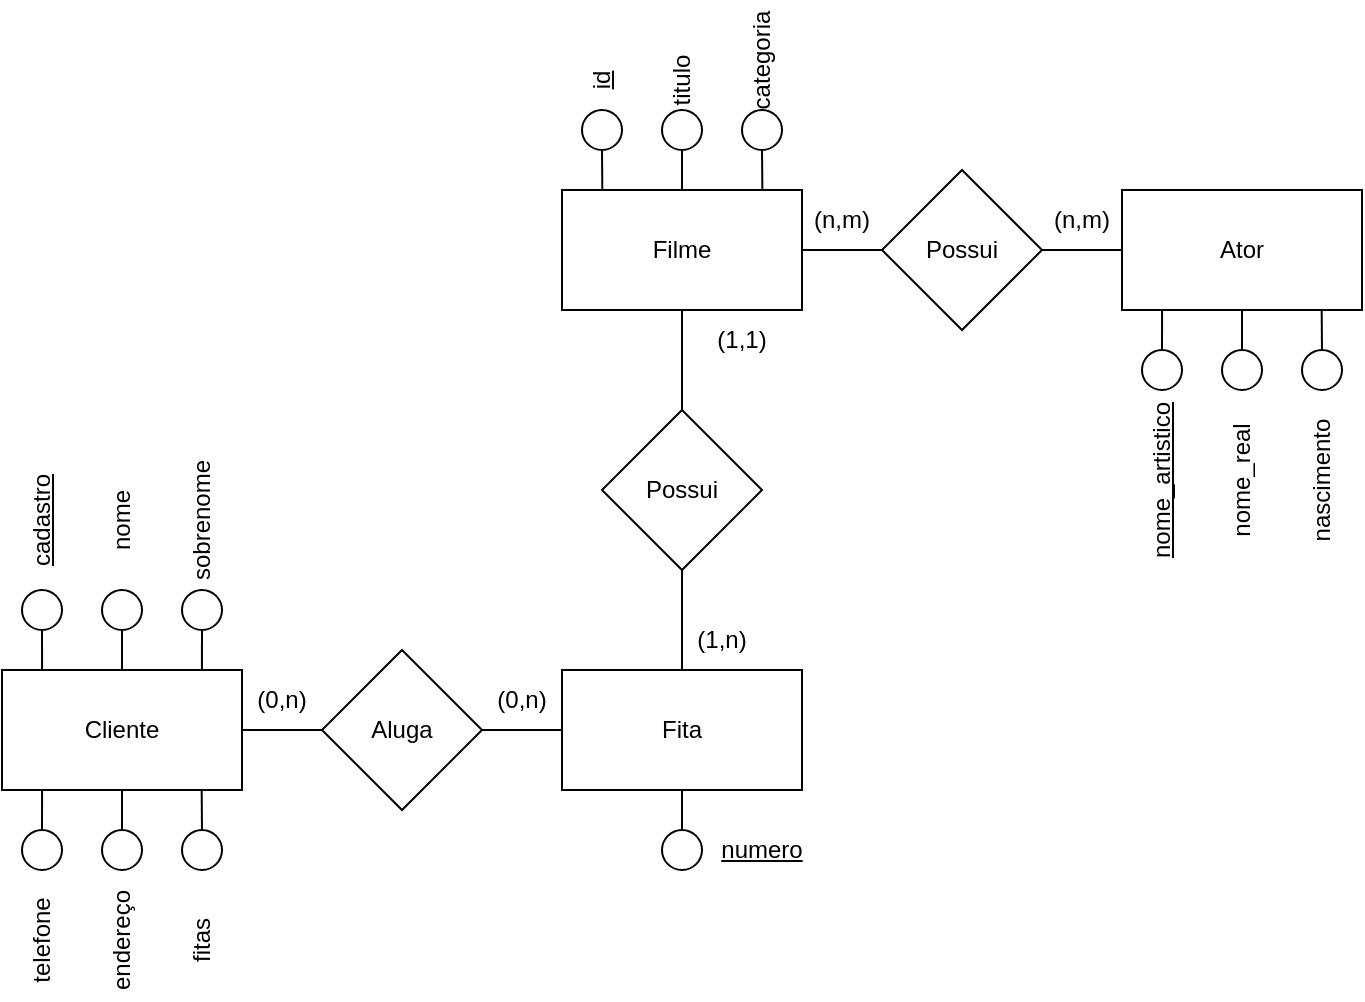 <mxfile version="17.4.5" type="github">
  <diagram id="hlKNNaygD2c-LrH1RJo_" name="Page-1">
    <mxGraphModel dx="782" dy="680" grid="1" gridSize="10" guides="1" tooltips="1" connect="1" arrows="1" fold="1" page="1" pageScale="1" pageWidth="827" pageHeight="1169" math="0" shadow="0">
      <root>
        <mxCell id="0" />
        <mxCell id="1" parent="0" />
        <mxCell id="zlksghrVBh-uvt9AdRd8-1" value="Fita" style="rounded=0;whiteSpace=wrap;html=1;" parent="1" vertex="1">
          <mxGeometry x="360" y="370" width="120" height="60" as="geometry" />
        </mxCell>
        <mxCell id="zlksghrVBh-uvt9AdRd8-2" value="Possui" style="rhombus;whiteSpace=wrap;html=1;" parent="1" vertex="1">
          <mxGeometry x="380" y="240" width="80" height="80" as="geometry" />
        </mxCell>
        <mxCell id="zlksghrVBh-uvt9AdRd8-3" value="Filme" style="rounded=0;whiteSpace=wrap;html=1;" parent="1" vertex="1">
          <mxGeometry x="360" y="130" width="120" height="60" as="geometry" />
        </mxCell>
        <mxCell id="zlksghrVBh-uvt9AdRd8-4" value="" style="endArrow=none;html=1;rounded=0;entryX=0.5;entryY=1;entryDx=0;entryDy=0;" parent="1" target="zlksghrVBh-uvt9AdRd8-3" edge="1">
          <mxGeometry width="50" height="50" relative="1" as="geometry">
            <mxPoint x="420" y="240" as="sourcePoint" />
            <mxPoint x="470" y="190" as="targetPoint" />
          </mxGeometry>
        </mxCell>
        <mxCell id="zlksghrVBh-uvt9AdRd8-5" value="" style="endArrow=none;html=1;rounded=0;exitX=0.5;exitY=0;exitDx=0;exitDy=0;" parent="1" source="zlksghrVBh-uvt9AdRd8-1" edge="1">
          <mxGeometry width="50" height="50" relative="1" as="geometry">
            <mxPoint x="370" y="370" as="sourcePoint" />
            <mxPoint x="420" y="320" as="targetPoint" />
          </mxGeometry>
        </mxCell>
        <mxCell id="zlksghrVBh-uvt9AdRd8-6" value="(1,1)" style="text;html=1;strokeColor=none;fillColor=none;align=center;verticalAlign=middle;whiteSpace=wrap;rounded=0;" parent="1" vertex="1">
          <mxGeometry x="420" y="190" width="60" height="30" as="geometry" />
        </mxCell>
        <mxCell id="zlksghrVBh-uvt9AdRd8-7" value="Aluga" style="rhombus;whiteSpace=wrap;html=1;" parent="1" vertex="1">
          <mxGeometry x="240" y="360" width="80" height="80" as="geometry" />
        </mxCell>
        <mxCell id="zlksghrVBh-uvt9AdRd8-8" value="Cliente" style="rounded=0;whiteSpace=wrap;html=1;" parent="1" vertex="1">
          <mxGeometry x="80" y="370" width="120" height="60" as="geometry" />
        </mxCell>
        <mxCell id="zlksghrVBh-uvt9AdRd8-9" value="" style="endArrow=none;html=1;rounded=0;entryX=0;entryY=0.5;entryDx=0;entryDy=0;" parent="1" target="zlksghrVBh-uvt9AdRd8-7" edge="1">
          <mxGeometry width="50" height="50" relative="1" as="geometry">
            <mxPoint x="200" y="400" as="sourcePoint" />
            <mxPoint x="250" y="350" as="targetPoint" />
          </mxGeometry>
        </mxCell>
        <mxCell id="zlksghrVBh-uvt9AdRd8-10" value="" style="endArrow=none;html=1;rounded=0;entryX=0;entryY=0.5;entryDx=0;entryDy=0;" parent="1" target="zlksghrVBh-uvt9AdRd8-1" edge="1">
          <mxGeometry width="50" height="50" relative="1" as="geometry">
            <mxPoint x="320" y="400" as="sourcePoint" />
            <mxPoint x="370" y="350" as="targetPoint" />
          </mxGeometry>
        </mxCell>
        <mxCell id="zlksghrVBh-uvt9AdRd8-11" value="(0,n)" style="text;html=1;strokeColor=none;fillColor=none;align=center;verticalAlign=middle;whiteSpace=wrap;rounded=0;" parent="1" vertex="1">
          <mxGeometry x="310" y="370" width="60" height="30" as="geometry" />
        </mxCell>
        <mxCell id="zlksghrVBh-uvt9AdRd8-13" value="Possui" style="rhombus;whiteSpace=wrap;html=1;" parent="1" vertex="1">
          <mxGeometry x="520" y="120" width="80" height="80" as="geometry" />
        </mxCell>
        <mxCell id="zlksghrVBh-uvt9AdRd8-14" value="Ator" style="rounded=0;whiteSpace=wrap;html=1;" parent="1" vertex="1">
          <mxGeometry x="640" y="130" width="120" height="60" as="geometry" />
        </mxCell>
        <mxCell id="zlksghrVBh-uvt9AdRd8-15" value="" style="endArrow=none;html=1;rounded=0;entryX=0;entryY=0.5;entryDx=0;entryDy=0;" parent="1" target="zlksghrVBh-uvt9AdRd8-13" edge="1">
          <mxGeometry width="50" height="50" relative="1" as="geometry">
            <mxPoint x="480" y="160" as="sourcePoint" />
            <mxPoint x="530" y="110" as="targetPoint" />
          </mxGeometry>
        </mxCell>
        <mxCell id="zlksghrVBh-uvt9AdRd8-16" value="" style="endArrow=none;html=1;rounded=0;exitX=1;exitY=0.5;exitDx=0;exitDy=0;" parent="1" source="zlksghrVBh-uvt9AdRd8-13" edge="1">
          <mxGeometry width="50" height="50" relative="1" as="geometry">
            <mxPoint x="590" y="210" as="sourcePoint" />
            <mxPoint x="640" y="160" as="targetPoint" />
          </mxGeometry>
        </mxCell>
        <mxCell id="zlksghrVBh-uvt9AdRd8-17" value="(n,m)" style="text;html=1;strokeColor=none;fillColor=none;align=center;verticalAlign=middle;whiteSpace=wrap;rounded=0;" parent="1" vertex="1">
          <mxGeometry x="470" y="130" width="60" height="30" as="geometry" />
        </mxCell>
        <mxCell id="zlksghrVBh-uvt9AdRd8-18" value="" style="ellipse;whiteSpace=wrap;html=1;aspect=fixed;" parent="1" vertex="1">
          <mxGeometry x="410" y="450" width="20" height="20" as="geometry" />
        </mxCell>
        <mxCell id="zlksghrVBh-uvt9AdRd8-19" value="" style="endArrow=none;html=1;rounded=0;exitX=0.5;exitY=0;exitDx=0;exitDy=0;" parent="1" source="zlksghrVBh-uvt9AdRd8-18" edge="1">
          <mxGeometry width="50" height="50" relative="1" as="geometry">
            <mxPoint x="370" y="480" as="sourcePoint" />
            <mxPoint x="420" y="430" as="targetPoint" />
          </mxGeometry>
        </mxCell>
        <mxCell id="zlksghrVBh-uvt9AdRd8-20" value="&lt;u&gt;numero&lt;/u&gt;" style="text;html=1;strokeColor=none;fillColor=none;align=center;verticalAlign=middle;whiteSpace=wrap;rounded=0;rotation=0;" parent="1" vertex="1">
          <mxGeometry x="430" y="445" width="60" height="30" as="geometry" />
        </mxCell>
        <mxCell id="zlksghrVBh-uvt9AdRd8-21" value="" style="ellipse;whiteSpace=wrap;html=1;aspect=fixed;" parent="1" vertex="1">
          <mxGeometry x="650" y="210" width="20" height="20" as="geometry" />
        </mxCell>
        <mxCell id="zlksghrVBh-uvt9AdRd8-22" value="" style="ellipse;whiteSpace=wrap;html=1;aspect=fixed;" parent="1" vertex="1">
          <mxGeometry x="730" y="210" width="20" height="20" as="geometry" />
        </mxCell>
        <mxCell id="zlksghrVBh-uvt9AdRd8-23" value="" style="ellipse;whiteSpace=wrap;html=1;aspect=fixed;" parent="1" vertex="1">
          <mxGeometry x="690" y="210" width="20" height="20" as="geometry" />
        </mxCell>
        <mxCell id="zlksghrVBh-uvt9AdRd8-24" value="" style="endArrow=none;html=1;rounded=0;exitX=0.5;exitY=0;exitDx=0;exitDy=0;entryX=0.167;entryY=1.002;entryDx=0;entryDy=0;entryPerimeter=0;" parent="1" source="zlksghrVBh-uvt9AdRd8-21" target="zlksghrVBh-uvt9AdRd8-14" edge="1">
          <mxGeometry width="50" height="50" relative="1" as="geometry">
            <mxPoint x="500" y="260" as="sourcePoint" />
            <mxPoint x="550" y="210" as="targetPoint" />
          </mxGeometry>
        </mxCell>
        <mxCell id="zlksghrVBh-uvt9AdRd8-25" value="" style="endArrow=none;html=1;rounded=0;exitX=0.5;exitY=0;exitDx=0;exitDy=0;entryX=0.5;entryY=1;entryDx=0;entryDy=0;" parent="1" source="zlksghrVBh-uvt9AdRd8-23" target="zlksghrVBh-uvt9AdRd8-14" edge="1">
          <mxGeometry width="50" height="50" relative="1" as="geometry">
            <mxPoint x="680" y="220" as="sourcePoint" />
            <mxPoint x="730" y="170" as="targetPoint" />
          </mxGeometry>
        </mxCell>
        <mxCell id="zlksghrVBh-uvt9AdRd8-26" value="" style="endArrow=none;html=1;rounded=0;exitX=0.5;exitY=0;exitDx=0;exitDy=0;entryX=0.832;entryY=0.997;entryDx=0;entryDy=0;entryPerimeter=0;" parent="1" source="zlksghrVBh-uvt9AdRd8-22" target="zlksghrVBh-uvt9AdRd8-14" edge="1">
          <mxGeometry width="50" height="50" relative="1" as="geometry">
            <mxPoint x="680" y="230" as="sourcePoint" />
            <mxPoint x="730" y="180" as="targetPoint" />
          </mxGeometry>
        </mxCell>
        <mxCell id="zlksghrVBh-uvt9AdRd8-27" value="&lt;u&gt;nome_artistico&lt;/u&gt;" style="text;html=1;strokeColor=none;fillColor=none;align=center;verticalAlign=middle;whiteSpace=wrap;rounded=0;rotation=-90;" parent="1" vertex="1">
          <mxGeometry x="630" y="260" width="60" height="30" as="geometry" />
        </mxCell>
        <mxCell id="zlksghrVBh-uvt9AdRd8-28" value="nome_real" style="text;html=1;strokeColor=none;fillColor=none;align=center;verticalAlign=middle;whiteSpace=wrap;rounded=0;rotation=-90;" parent="1" vertex="1">
          <mxGeometry x="670" y="260" width="60" height="30" as="geometry" />
        </mxCell>
        <mxCell id="zlksghrVBh-uvt9AdRd8-29" value="nascimento" style="text;html=1;strokeColor=none;fillColor=none;align=center;verticalAlign=middle;whiteSpace=wrap;rounded=0;rotation=-90;" parent="1" vertex="1">
          <mxGeometry x="710" y="260" width="60" height="30" as="geometry" />
        </mxCell>
        <mxCell id="zlksghrVBh-uvt9AdRd8-30" value="" style="ellipse;whiteSpace=wrap;html=1;aspect=fixed;" parent="1" vertex="1">
          <mxGeometry x="370" y="90" width="20" height="20" as="geometry" />
        </mxCell>
        <mxCell id="zlksghrVBh-uvt9AdRd8-31" value="" style="ellipse;whiteSpace=wrap;html=1;aspect=fixed;" parent="1" vertex="1">
          <mxGeometry x="450" y="90" width="20" height="20" as="geometry" />
        </mxCell>
        <mxCell id="zlksghrVBh-uvt9AdRd8-32" value="" style="ellipse;whiteSpace=wrap;html=1;aspect=fixed;" parent="1" vertex="1">
          <mxGeometry x="410" y="90" width="20" height="20" as="geometry" />
        </mxCell>
        <mxCell id="zlksghrVBh-uvt9AdRd8-33" value="" style="endArrow=none;html=1;rounded=0;exitX=0.5;exitY=1;exitDx=0;exitDy=0;entryX=0.5;entryY=0;entryDx=0;entryDy=0;" parent="1" source="zlksghrVBh-uvt9AdRd8-32" target="zlksghrVBh-uvt9AdRd8-3" edge="1">
          <mxGeometry width="50" height="50" relative="1" as="geometry">
            <mxPoint x="420" y="140" as="sourcePoint" />
            <mxPoint x="470" y="90" as="targetPoint" />
          </mxGeometry>
        </mxCell>
        <mxCell id="zlksghrVBh-uvt9AdRd8-34" value="" style="endArrow=none;html=1;rounded=0;exitX=0.835;exitY=0.001;exitDx=0;exitDy=0;exitPerimeter=0;entryX=0.5;entryY=1;entryDx=0;entryDy=0;" parent="1" source="zlksghrVBh-uvt9AdRd8-3" target="zlksghrVBh-uvt9AdRd8-31" edge="1">
          <mxGeometry width="50" height="50" relative="1" as="geometry">
            <mxPoint x="420" y="140" as="sourcePoint" />
            <mxPoint x="470" y="90" as="targetPoint" />
          </mxGeometry>
        </mxCell>
        <mxCell id="zlksghrVBh-uvt9AdRd8-35" value="" style="endArrow=none;html=1;rounded=0;entryX=0.5;entryY=1;entryDx=0;entryDy=0;exitX=0.168;exitY=-0.002;exitDx=0;exitDy=0;exitPerimeter=0;" parent="1" source="zlksghrVBh-uvt9AdRd8-3" target="zlksghrVBh-uvt9AdRd8-30" edge="1">
          <mxGeometry width="50" height="50" relative="1" as="geometry">
            <mxPoint x="420" y="140" as="sourcePoint" />
            <mxPoint x="470" y="90" as="targetPoint" />
          </mxGeometry>
        </mxCell>
        <mxCell id="zlksghrVBh-uvt9AdRd8-36" value="titulo" style="text;html=1;strokeColor=none;fillColor=none;align=center;verticalAlign=middle;whiteSpace=wrap;rounded=0;rotation=-90;" parent="1" vertex="1">
          <mxGeometry x="390" y="60" width="60" height="30" as="geometry" />
        </mxCell>
        <mxCell id="zlksghrVBh-uvt9AdRd8-37" value="&lt;u&gt;id&lt;/u&gt;" style="text;html=1;strokeColor=none;fillColor=none;align=center;verticalAlign=middle;whiteSpace=wrap;rounded=0;rotation=-90;" parent="1" vertex="1">
          <mxGeometry x="350" y="60" width="60" height="30" as="geometry" />
        </mxCell>
        <mxCell id="zlksghrVBh-uvt9AdRd8-38" value="categoria" style="text;html=1;strokeColor=none;fillColor=none;align=center;verticalAlign=middle;whiteSpace=wrap;rounded=0;rotation=-90;" parent="1" vertex="1">
          <mxGeometry x="430" y="50" width="60" height="30" as="geometry" />
        </mxCell>
        <mxCell id="zlksghrVBh-uvt9AdRd8-44" value="" style="ellipse;whiteSpace=wrap;html=1;aspect=fixed;" parent="1" vertex="1">
          <mxGeometry x="90" y="330" width="20" height="20" as="geometry" />
        </mxCell>
        <mxCell id="zlksghrVBh-uvt9AdRd8-45" value="" style="ellipse;whiteSpace=wrap;html=1;aspect=fixed;" parent="1" vertex="1">
          <mxGeometry x="170" y="330" width="20" height="20" as="geometry" />
        </mxCell>
        <mxCell id="zlksghrVBh-uvt9AdRd8-46" value="" style="ellipse;whiteSpace=wrap;html=1;aspect=fixed;" parent="1" vertex="1">
          <mxGeometry x="130" y="330" width="20" height="20" as="geometry" />
        </mxCell>
        <mxCell id="zlksghrVBh-uvt9AdRd8-47" value="" style="ellipse;whiteSpace=wrap;html=1;aspect=fixed;" parent="1" vertex="1">
          <mxGeometry x="90" y="450" width="20" height="20" as="geometry" />
        </mxCell>
        <mxCell id="zlksghrVBh-uvt9AdRd8-48" value="" style="ellipse;whiteSpace=wrap;html=1;aspect=fixed;" parent="1" vertex="1">
          <mxGeometry x="170" y="450" width="20" height="20" as="geometry" />
        </mxCell>
        <mxCell id="zlksghrVBh-uvt9AdRd8-49" value="" style="ellipse;whiteSpace=wrap;html=1;aspect=fixed;" parent="1" vertex="1">
          <mxGeometry x="130" y="450" width="20" height="20" as="geometry" />
        </mxCell>
        <mxCell id="zlksghrVBh-uvt9AdRd8-50" value="nome" style="text;html=1;strokeColor=none;fillColor=none;align=center;verticalAlign=middle;whiteSpace=wrap;rounded=0;rotation=-90;" parent="1" vertex="1">
          <mxGeometry x="110" y="280" width="60" height="30" as="geometry" />
        </mxCell>
        <mxCell id="zlksghrVBh-uvt9AdRd8-51" value="&lt;u&gt;cadastro&lt;/u&gt;" style="text;html=1;strokeColor=none;fillColor=none;align=center;verticalAlign=middle;whiteSpace=wrap;rounded=0;rotation=-90;" parent="1" vertex="1">
          <mxGeometry x="70" y="280" width="60" height="30" as="geometry" />
        </mxCell>
        <mxCell id="zlksghrVBh-uvt9AdRd8-52" value="sobrenome" style="text;html=1;strokeColor=none;fillColor=none;align=center;verticalAlign=middle;whiteSpace=wrap;rounded=0;rotation=-90;" parent="1" vertex="1">
          <mxGeometry x="150" y="280" width="60" height="30" as="geometry" />
        </mxCell>
        <mxCell id="zlksghrVBh-uvt9AdRd8-53" value="telefone" style="text;html=1;strokeColor=none;fillColor=none;align=center;verticalAlign=middle;whiteSpace=wrap;rounded=0;rotation=-90;" parent="1" vertex="1">
          <mxGeometry x="70" y="490" width="60" height="30" as="geometry" />
        </mxCell>
        <mxCell id="zlksghrVBh-uvt9AdRd8-54" value="endereço" style="text;html=1;strokeColor=none;fillColor=none;align=center;verticalAlign=middle;whiteSpace=wrap;rounded=0;rotation=-90;" parent="1" vertex="1">
          <mxGeometry x="110" y="490" width="60" height="30" as="geometry" />
        </mxCell>
        <mxCell id="zlksghrVBh-uvt9AdRd8-55" value="fitas" style="text;html=1;strokeColor=none;fillColor=none;align=center;verticalAlign=middle;whiteSpace=wrap;rounded=0;rotation=-90;" parent="1" vertex="1">
          <mxGeometry x="150" y="490" width="60" height="30" as="geometry" />
        </mxCell>
        <mxCell id="zlksghrVBh-uvt9AdRd8-59" value="" style="endArrow=none;html=1;rounded=0;exitX=0.5;exitY=0;exitDx=0;exitDy=0;entryX=0.832;entryY=0.998;entryDx=0;entryDy=0;entryPerimeter=0;" parent="1" source="zlksghrVBh-uvt9AdRd8-48" target="zlksghrVBh-uvt9AdRd8-8" edge="1">
          <mxGeometry width="50" height="50" relative="1" as="geometry">
            <mxPoint x="180" y="450" as="sourcePoint" />
            <mxPoint x="220" y="470" as="targetPoint" />
          </mxGeometry>
        </mxCell>
        <mxCell id="zlksghrVBh-uvt9AdRd8-60" value="" style="endArrow=none;html=1;rounded=0;exitX=0.5;exitY=0;exitDx=0;exitDy=0;entryX=0.5;entryY=1;entryDx=0;entryDy=0;" parent="1" source="zlksghrVBh-uvt9AdRd8-49" target="zlksghrVBh-uvt9AdRd8-8" edge="1">
          <mxGeometry width="50" height="50" relative="1" as="geometry">
            <mxPoint x="170" y="470" as="sourcePoint" />
            <mxPoint x="220" y="420" as="targetPoint" />
          </mxGeometry>
        </mxCell>
        <mxCell id="zlksghrVBh-uvt9AdRd8-61" value="" style="endArrow=none;html=1;rounded=0;entryX=0.5;entryY=0;entryDx=0;entryDy=0;exitX=0.167;exitY=1;exitDx=0;exitDy=0;exitPerimeter=0;" parent="1" source="zlksghrVBh-uvt9AdRd8-8" target="zlksghrVBh-uvt9AdRd8-47" edge="1">
          <mxGeometry width="50" height="50" relative="1" as="geometry">
            <mxPoint x="100" y="440" as="sourcePoint" />
            <mxPoint x="130" y="410" as="targetPoint" />
          </mxGeometry>
        </mxCell>
        <mxCell id="zlksghrVBh-uvt9AdRd8-62" value="" style="endArrow=none;html=1;rounded=0;exitX=0.5;exitY=1;exitDx=0;exitDy=0;entryX=0.167;entryY=0;entryDx=0;entryDy=0;entryPerimeter=0;" parent="1" source="zlksghrVBh-uvt9AdRd8-44" target="zlksghrVBh-uvt9AdRd8-8" edge="1">
          <mxGeometry width="50" height="50" relative="1" as="geometry">
            <mxPoint x="90" y="410" as="sourcePoint" />
            <mxPoint x="140" y="360" as="targetPoint" />
          </mxGeometry>
        </mxCell>
        <mxCell id="zlksghrVBh-uvt9AdRd8-63" value="" style="endArrow=none;html=1;rounded=0;exitX=0.5;exitY=0;exitDx=0;exitDy=0;" parent="1" source="zlksghrVBh-uvt9AdRd8-8" edge="1">
          <mxGeometry width="50" height="50" relative="1" as="geometry">
            <mxPoint x="90" y="400" as="sourcePoint" />
            <mxPoint x="140" y="350" as="targetPoint" />
          </mxGeometry>
        </mxCell>
        <mxCell id="zlksghrVBh-uvt9AdRd8-64" value="" style="endArrow=none;html=1;rounded=0;exitX=0.833;exitY=0;exitDx=0;exitDy=0;exitPerimeter=0;" parent="1" source="zlksghrVBh-uvt9AdRd8-8" edge="1">
          <mxGeometry width="50" height="50" relative="1" as="geometry">
            <mxPoint x="130" y="400" as="sourcePoint" />
            <mxPoint x="180" y="350" as="targetPoint" />
          </mxGeometry>
        </mxCell>
        <mxCell id="IGhhbtSSRXNnqxvwOnJC-1" value="(0,n)" style="text;html=1;strokeColor=none;fillColor=none;align=center;verticalAlign=middle;whiteSpace=wrap;rounded=0;" vertex="1" parent="1">
          <mxGeometry x="190" y="370" width="60" height="30" as="geometry" />
        </mxCell>
        <mxCell id="IGhhbtSSRXNnqxvwOnJC-2" value="(1,n)" style="text;html=1;strokeColor=none;fillColor=none;align=center;verticalAlign=middle;whiteSpace=wrap;rounded=0;" vertex="1" parent="1">
          <mxGeometry x="410" y="340" width="60" height="30" as="geometry" />
        </mxCell>
        <mxCell id="IGhhbtSSRXNnqxvwOnJC-3" value="(n,m)" style="text;html=1;strokeColor=none;fillColor=none;align=center;verticalAlign=middle;whiteSpace=wrap;rounded=0;" vertex="1" parent="1">
          <mxGeometry x="590" y="130" width="60" height="30" as="geometry" />
        </mxCell>
      </root>
    </mxGraphModel>
  </diagram>
</mxfile>
